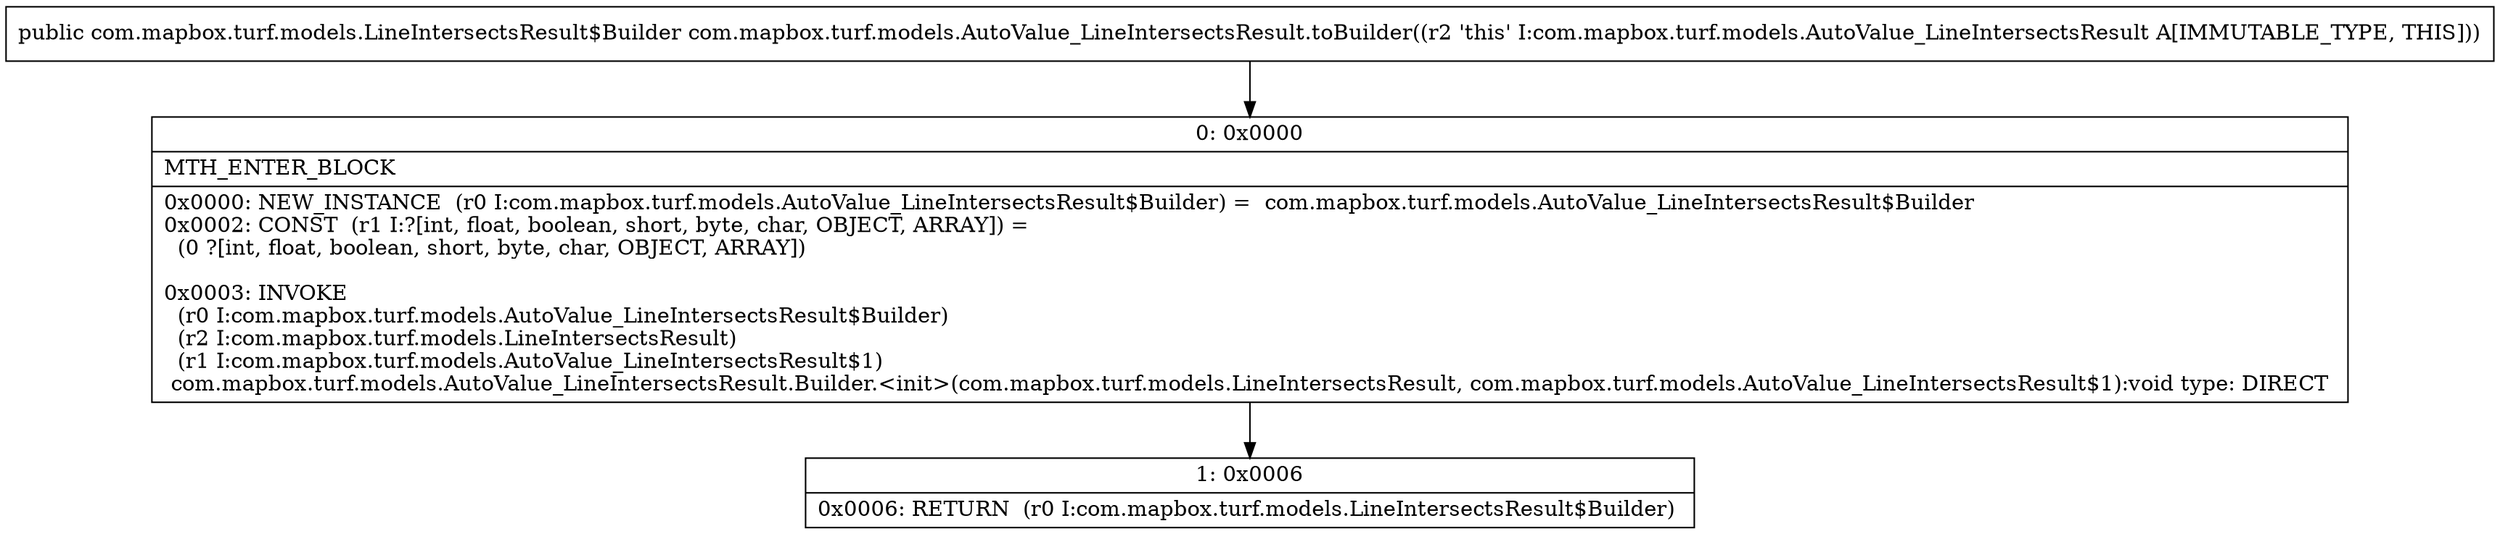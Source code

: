 digraph "CFG forcom.mapbox.turf.models.AutoValue_LineIntersectsResult.toBuilder()Lcom\/mapbox\/turf\/models\/LineIntersectsResult$Builder;" {
Node_0 [shape=record,label="{0\:\ 0x0000|MTH_ENTER_BLOCK\l|0x0000: NEW_INSTANCE  (r0 I:com.mapbox.turf.models.AutoValue_LineIntersectsResult$Builder) =  com.mapbox.turf.models.AutoValue_LineIntersectsResult$Builder \l0x0002: CONST  (r1 I:?[int, float, boolean, short, byte, char, OBJECT, ARRAY]) = \l  (0 ?[int, float, boolean, short, byte, char, OBJECT, ARRAY])\l \l0x0003: INVOKE  \l  (r0 I:com.mapbox.turf.models.AutoValue_LineIntersectsResult$Builder)\l  (r2 I:com.mapbox.turf.models.LineIntersectsResult)\l  (r1 I:com.mapbox.turf.models.AutoValue_LineIntersectsResult$1)\l com.mapbox.turf.models.AutoValue_LineIntersectsResult.Builder.\<init\>(com.mapbox.turf.models.LineIntersectsResult, com.mapbox.turf.models.AutoValue_LineIntersectsResult$1):void type: DIRECT \l}"];
Node_1 [shape=record,label="{1\:\ 0x0006|0x0006: RETURN  (r0 I:com.mapbox.turf.models.LineIntersectsResult$Builder) \l}"];
MethodNode[shape=record,label="{public com.mapbox.turf.models.LineIntersectsResult$Builder com.mapbox.turf.models.AutoValue_LineIntersectsResult.toBuilder((r2 'this' I:com.mapbox.turf.models.AutoValue_LineIntersectsResult A[IMMUTABLE_TYPE, THIS])) }"];
MethodNode -> Node_0;
Node_0 -> Node_1;
}

